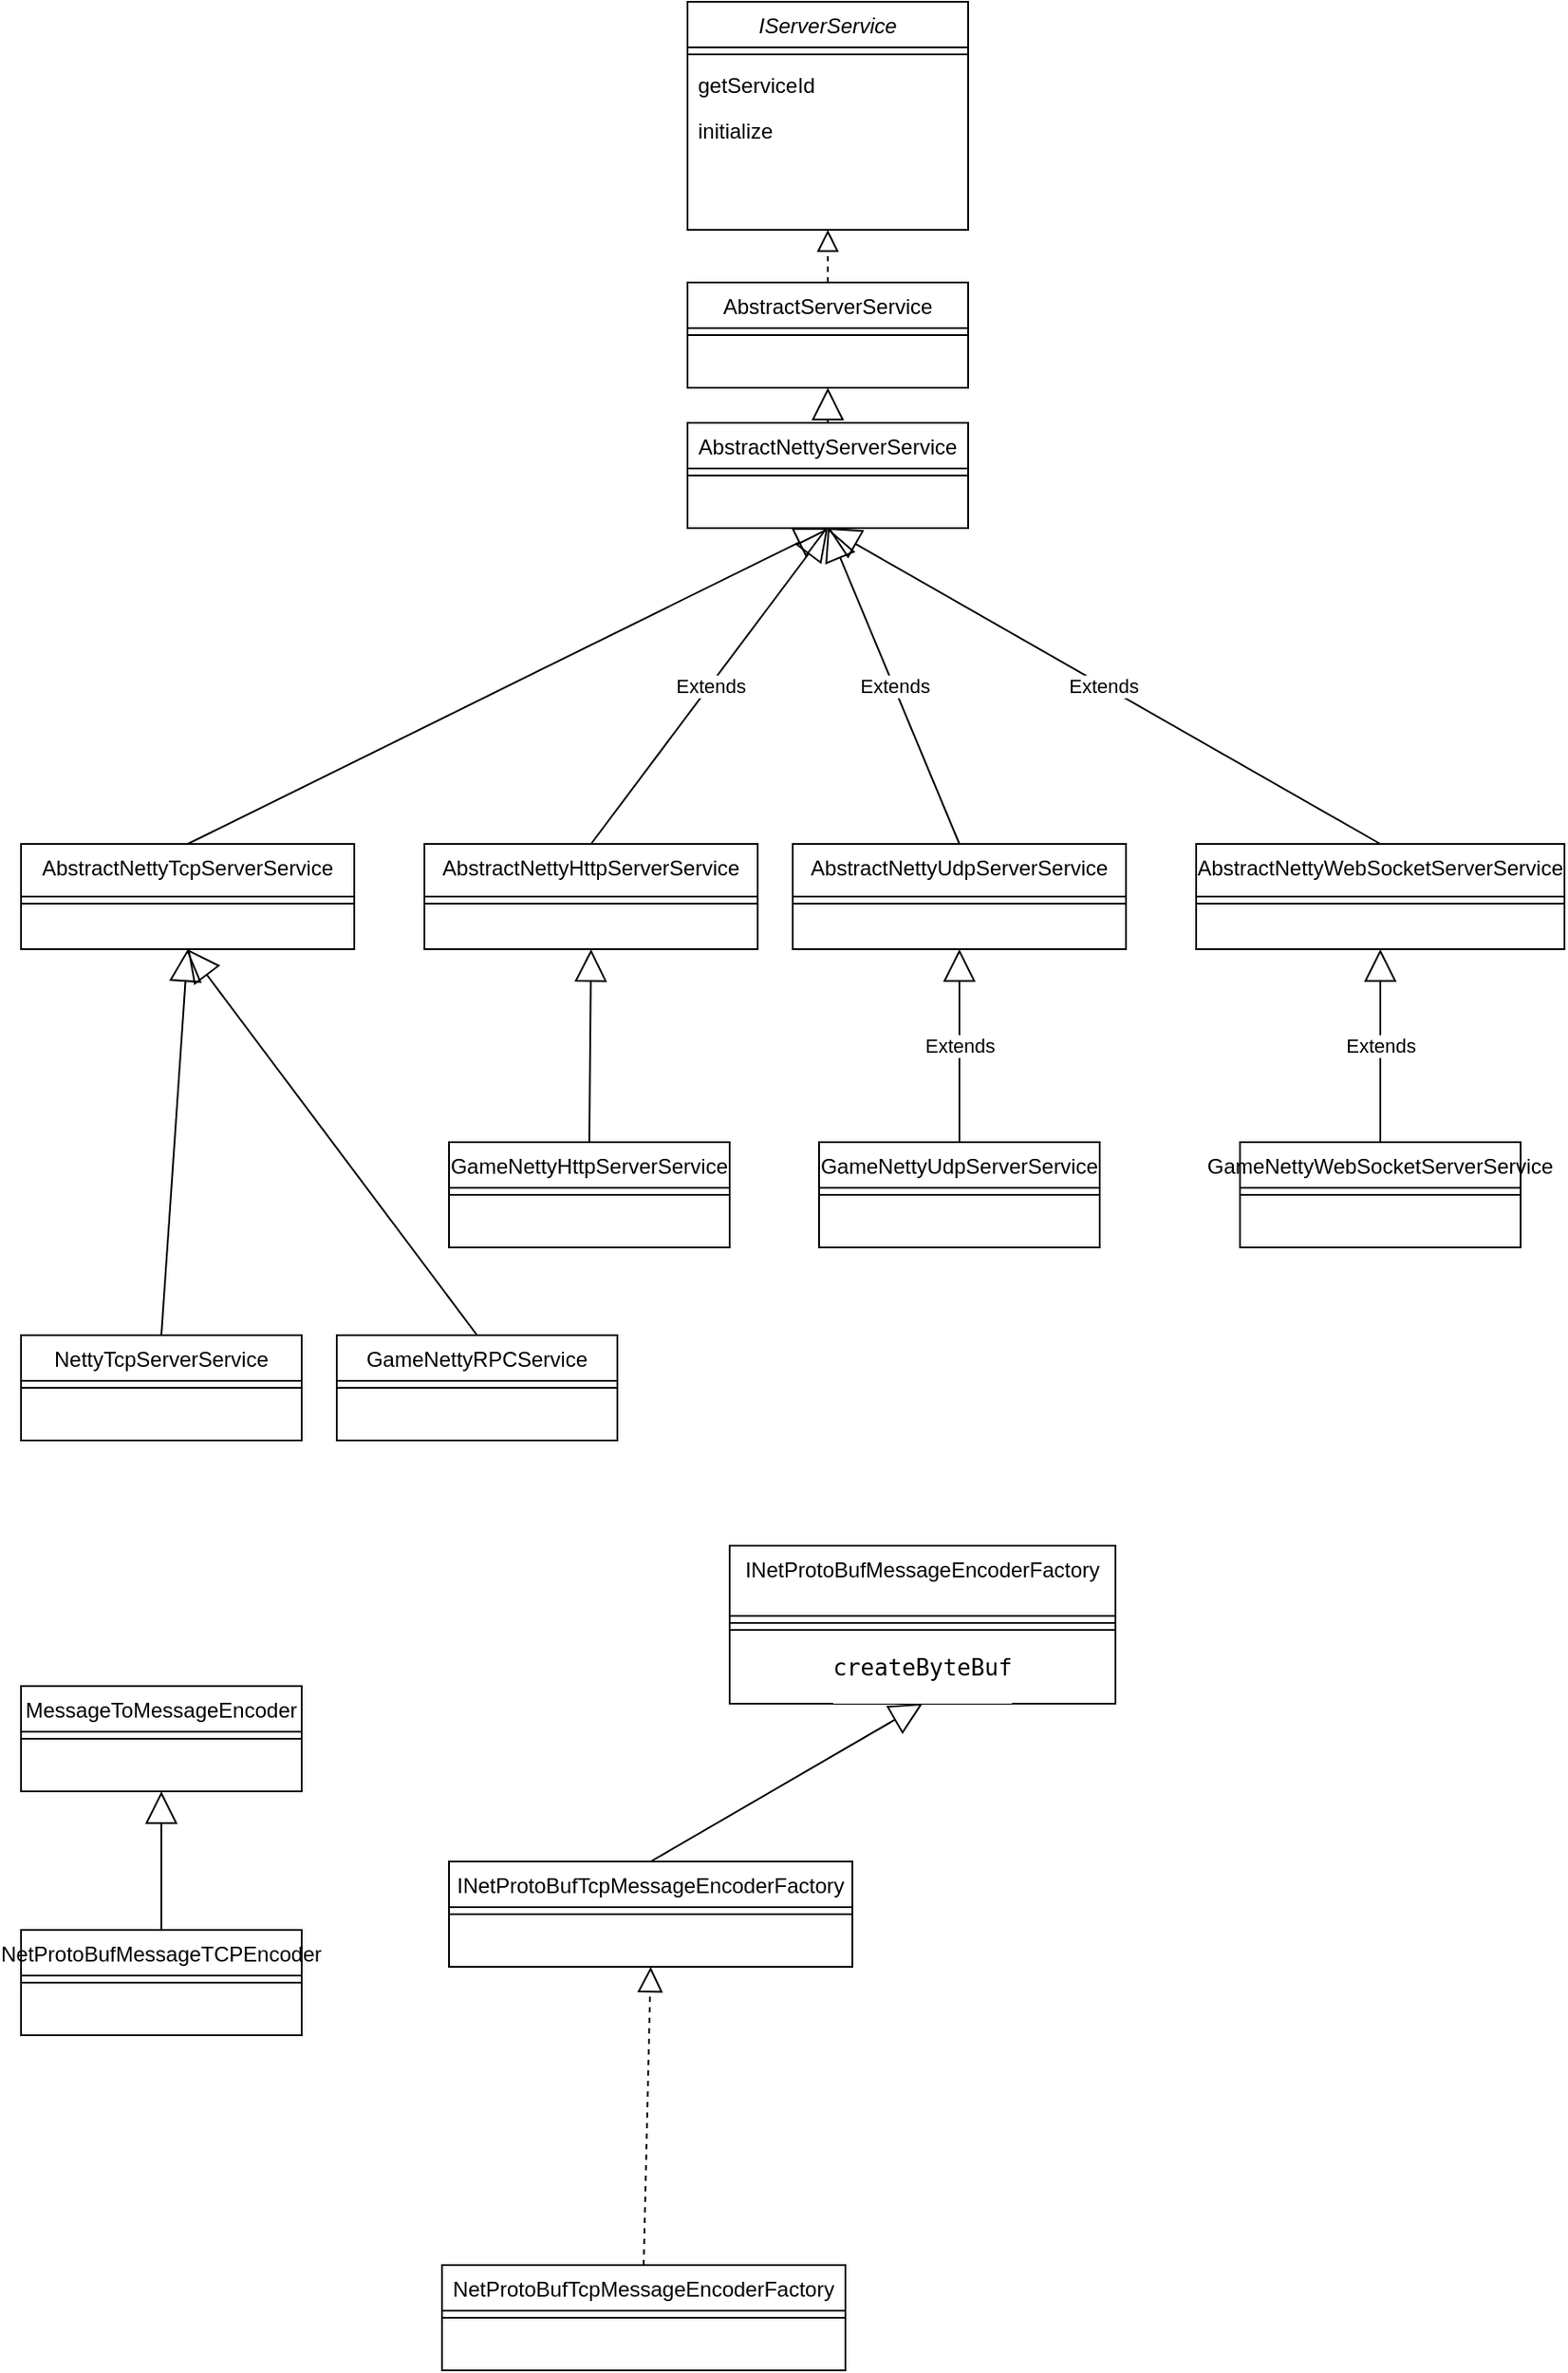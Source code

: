 <mxfile version="13.5.3" type="github">
  <diagram id="C5RBs43oDa-KdzZeNtuy" name="Page-1">
    <mxGraphModel dx="1873" dy="494" grid="1" gridSize="10" guides="1" tooltips="1" connect="1" arrows="1" fold="1" page="1" pageScale="1" pageWidth="827" pageHeight="1169" math="0" shadow="0">
      <root>
        <mxCell id="WIyWlLk6GJQsqaUBKTNV-0" />
        <mxCell id="WIyWlLk6GJQsqaUBKTNV-1" parent="WIyWlLk6GJQsqaUBKTNV-0" />
        <mxCell id="zkfFHV4jXpPFQw0GAbJ--12" value="" style="endArrow=block;dashed=1;endFill=0;endSize=10;html=1;shadow=0;fontFamily=Helvetica;fontSize=11;fontColor=#000000;align=center;strokeColor=#000000;strokeWidth=1;edgeStyle=elbowEdgeStyle;elbow=vertical;" parent="WIyWlLk6GJQsqaUBKTNV-1" source="zkfFHV4jXpPFQw0GAbJ--6" target="zkfFHV4jXpPFQw0GAbJ--0" edge="1">
          <mxGeometry width="160" relative="1" as="geometry">
            <mxPoint x="200" y="203" as="sourcePoint" />
            <mxPoint x="200" y="203" as="targetPoint" />
          </mxGeometry>
        </mxCell>
        <mxCell id="z5aUEVJomL7_sXk2BLUl-4" value="" style="endArrow=block;endSize=16;endFill=0;html=1;entryX=0.5;entryY=1;entryDx=0;entryDy=0;exitX=0.5;exitY=0;exitDx=0;exitDy=0;" edge="1" parent="WIyWlLk6GJQsqaUBKTNV-1" source="z5aUEVJomL7_sXk2BLUl-2" target="zkfFHV4jXpPFQw0GAbJ--6">
          <mxGeometry y="10" width="160" relative="1" as="geometry">
            <mxPoint x="190" y="350" as="sourcePoint" />
            <mxPoint x="350" y="350" as="targetPoint" />
            <Array as="points" />
            <mxPoint as="offset" />
          </mxGeometry>
        </mxCell>
        <mxCell id="z5aUEVJomL7_sXk2BLUl-7" value="" style="endArrow=block;endSize=16;endFill=0;html=1;entryX=0.5;entryY=1;entryDx=0;entryDy=0;exitX=0.5;exitY=0;exitDx=0;exitDy=0;" edge="1" parent="WIyWlLk6GJQsqaUBKTNV-1" source="z5aUEVJomL7_sXk2BLUl-5" target="z5aUEVJomL7_sXk2BLUl-2">
          <mxGeometry y="10" width="160" relative="1" as="geometry">
            <mxPoint x="200" y="477" as="sourcePoint" />
            <mxPoint x="199.5" y="410" as="targetPoint" />
            <Array as="points" />
            <mxPoint as="offset" />
          </mxGeometry>
        </mxCell>
        <mxCell id="z5aUEVJomL7_sXk2BLUl-11" value="" style="endArrow=block;endSize=16;endFill=0;html=1;entryX=0.5;entryY=1;entryDx=0;entryDy=0;exitX=0.5;exitY=0;exitDx=0;exitDy=0;" edge="1" parent="WIyWlLk6GJQsqaUBKTNV-1" source="z5aUEVJomL7_sXk2BLUl-8" target="z5aUEVJomL7_sXk2BLUl-5">
          <mxGeometry y="10" width="160" relative="1" as="geometry">
            <mxPoint x="200" y="607" as="sourcePoint" />
            <mxPoint x="199.5" y="540" as="targetPoint" />
            <Array as="points" />
            <mxPoint as="offset" />
          </mxGeometry>
        </mxCell>
        <mxCell id="z5aUEVJomL7_sXk2BLUl-5" value="AbstractNettyTcpServerService" style="swimlane;fontStyle=0;align=center;verticalAlign=top;childLayout=stackLayout;horizontal=1;startSize=30;horizontalStack=0;resizeParent=1;resizeLast=0;collapsible=1;marginBottom=0;rounded=0;shadow=0;strokeWidth=1;" vertex="1" parent="WIyWlLk6GJQsqaUBKTNV-1">
          <mxGeometry x="10" y="490" width="190" height="60" as="geometry">
            <mxRectangle x="130" y="380" width="160" height="26" as="alternateBounds" />
          </mxGeometry>
        </mxCell>
        <mxCell id="z5aUEVJomL7_sXk2BLUl-6" value="" style="line;html=1;strokeWidth=1;align=left;verticalAlign=middle;spacingTop=-1;spacingLeft=3;spacingRight=3;rotatable=0;labelPosition=right;points=[];portConstraint=eastwest;" vertex="1" parent="z5aUEVJomL7_sXk2BLUl-5">
          <mxGeometry y="30" width="190" height="8" as="geometry" />
        </mxCell>
        <mxCell id="z5aUEVJomL7_sXk2BLUl-14" value="Extends" style="endArrow=block;endSize=16;endFill=0;html=1;exitX=0.5;exitY=0;exitDx=0;exitDy=0;entryX=0.5;entryY=1;entryDx=0;entryDy=0;" edge="1" parent="WIyWlLk6GJQsqaUBKTNV-1" source="z5aUEVJomL7_sXk2BLUl-12" target="z5aUEVJomL7_sXk2BLUl-2">
          <mxGeometry width="160" relative="1" as="geometry">
            <mxPoint x="180" y="440" as="sourcePoint" />
            <mxPoint x="340" y="440" as="targetPoint" />
          </mxGeometry>
        </mxCell>
        <mxCell id="z5aUEVJomL7_sXk2BLUl-12" value="AbstractNettyHttpServerService" style="swimlane;fontStyle=0;align=center;verticalAlign=top;childLayout=stackLayout;horizontal=1;startSize=30;horizontalStack=0;resizeParent=1;resizeLast=0;collapsible=1;marginBottom=0;rounded=0;shadow=0;strokeWidth=1;" vertex="1" parent="WIyWlLk6GJQsqaUBKTNV-1">
          <mxGeometry x="240" y="490" width="190" height="60" as="geometry">
            <mxRectangle x="130" y="380" width="160" height="26" as="alternateBounds" />
          </mxGeometry>
        </mxCell>
        <mxCell id="z5aUEVJomL7_sXk2BLUl-13" value="" style="line;html=1;strokeWidth=1;align=left;verticalAlign=middle;spacingTop=-1;spacingLeft=3;spacingRight=3;rotatable=0;labelPosition=right;points=[];portConstraint=eastwest;" vertex="1" parent="z5aUEVJomL7_sXk2BLUl-12">
          <mxGeometry y="30" width="190" height="8" as="geometry" />
        </mxCell>
        <mxCell id="z5aUEVJomL7_sXk2BLUl-18" value="AbstractNettyUdpServerService" style="swimlane;fontStyle=0;align=center;verticalAlign=top;childLayout=stackLayout;horizontal=1;startSize=30;horizontalStack=0;resizeParent=1;resizeLast=0;collapsible=1;marginBottom=0;rounded=0;shadow=0;strokeWidth=1;" vertex="1" parent="WIyWlLk6GJQsqaUBKTNV-1">
          <mxGeometry x="450" y="490" width="190" height="60" as="geometry">
            <mxRectangle x="130" y="380" width="160" height="26" as="alternateBounds" />
          </mxGeometry>
        </mxCell>
        <mxCell id="z5aUEVJomL7_sXk2BLUl-19" value="" style="line;html=1;strokeWidth=1;align=left;verticalAlign=middle;spacingTop=-1;spacingLeft=3;spacingRight=3;rotatable=0;labelPosition=right;points=[];portConstraint=eastwest;" vertex="1" parent="z5aUEVJomL7_sXk2BLUl-18">
          <mxGeometry y="30" width="190" height="8" as="geometry" />
        </mxCell>
        <mxCell id="z5aUEVJomL7_sXk2BLUl-20" value="AbstractNettyWebSocketServerService" style="swimlane;fontStyle=0;align=center;verticalAlign=top;childLayout=stackLayout;horizontal=1;startSize=30;horizontalStack=0;resizeParent=1;resizeLast=0;collapsible=1;marginBottom=0;rounded=0;shadow=0;strokeWidth=1;" vertex="1" parent="WIyWlLk6GJQsqaUBKTNV-1">
          <mxGeometry x="680" y="490" width="210" height="60" as="geometry">
            <mxRectangle x="130" y="380" width="160" height="26" as="alternateBounds" />
          </mxGeometry>
        </mxCell>
        <mxCell id="z5aUEVJomL7_sXk2BLUl-21" value="" style="line;html=1;strokeWidth=1;align=left;verticalAlign=middle;spacingTop=-1;spacingLeft=3;spacingRight=3;rotatable=0;labelPosition=right;points=[];portConstraint=eastwest;" vertex="1" parent="z5aUEVJomL7_sXk2BLUl-20">
          <mxGeometry y="30" width="210" height="8" as="geometry" />
        </mxCell>
        <mxCell id="z5aUEVJomL7_sXk2BLUl-22" value="Extends" style="endArrow=block;endSize=16;endFill=0;html=1;exitX=0.5;exitY=0;exitDx=0;exitDy=0;entryX=0.5;entryY=1;entryDx=0;entryDy=0;" edge="1" parent="WIyWlLk6GJQsqaUBKTNV-1" source="z5aUEVJomL7_sXk2BLUl-18" target="z5aUEVJomL7_sXk2BLUl-2">
          <mxGeometry width="160" relative="1" as="geometry">
            <mxPoint x="345" y="500" as="sourcePoint" />
            <mxPoint x="210" y="420" as="targetPoint" />
            <Array as="points" />
          </mxGeometry>
        </mxCell>
        <mxCell id="z5aUEVJomL7_sXk2BLUl-2" value="AbstractNettyServerService" style="swimlane;fontStyle=0;align=center;verticalAlign=top;childLayout=stackLayout;horizontal=1;startSize=26;horizontalStack=0;resizeParent=1;resizeLast=0;collapsible=1;marginBottom=0;rounded=0;shadow=0;strokeWidth=1;" vertex="1" parent="WIyWlLk6GJQsqaUBKTNV-1">
          <mxGeometry x="390" y="250" width="160" height="60" as="geometry">
            <mxRectangle x="130" y="380" width="160" height="26" as="alternateBounds" />
          </mxGeometry>
        </mxCell>
        <mxCell id="z5aUEVJomL7_sXk2BLUl-3" value="" style="line;html=1;strokeWidth=1;align=left;verticalAlign=middle;spacingTop=-1;spacingLeft=3;spacingRight=3;rotatable=0;labelPosition=right;points=[];portConstraint=eastwest;" vertex="1" parent="z5aUEVJomL7_sXk2BLUl-2">
          <mxGeometry y="26" width="160" height="8" as="geometry" />
        </mxCell>
        <mxCell id="z5aUEVJomL7_sXk2BLUl-24" value="Extends" style="endArrow=block;endSize=16;endFill=0;html=1;exitX=0.5;exitY=0;exitDx=0;exitDy=0;entryX=0.5;entryY=1;entryDx=0;entryDy=0;" edge="1" parent="WIyWlLk6GJQsqaUBKTNV-1" source="z5aUEVJomL7_sXk2BLUl-20" target="z5aUEVJomL7_sXk2BLUl-2">
          <mxGeometry width="160" relative="1" as="geometry">
            <mxPoint x="555" y="500" as="sourcePoint" />
            <mxPoint x="480" y="320" as="targetPoint" />
            <Array as="points" />
          </mxGeometry>
        </mxCell>
        <mxCell id="z5aUEVJomL7_sXk2BLUl-31" value="" style="endArrow=block;endSize=16;endFill=0;html=1;entryX=0.5;entryY=1;entryDx=0;entryDy=0;exitX=0.5;exitY=0;exitDx=0;exitDy=0;" edge="1" parent="WIyWlLk6GJQsqaUBKTNV-1" source="z5aUEVJomL7_sXk2BLUl-15" target="z5aUEVJomL7_sXk2BLUl-12">
          <mxGeometry y="10" width="160" relative="1" as="geometry">
            <mxPoint x="310" y="610" as="sourcePoint" />
            <mxPoint x="310" y="570" as="targetPoint" />
            <Array as="points" />
            <mxPoint as="offset" />
          </mxGeometry>
        </mxCell>
        <mxCell id="z5aUEVJomL7_sXk2BLUl-15" value="GameNettyHttpServerService" style="swimlane;fontStyle=0;align=center;verticalAlign=top;childLayout=stackLayout;horizontal=1;startSize=26;horizontalStack=0;resizeParent=1;resizeLast=0;collapsible=1;marginBottom=0;rounded=0;shadow=0;strokeWidth=1;" vertex="1" parent="WIyWlLk6GJQsqaUBKTNV-1">
          <mxGeometry x="254" y="660" width="160" height="60" as="geometry">
            <mxRectangle x="130" y="380" width="160" height="26" as="alternateBounds" />
          </mxGeometry>
        </mxCell>
        <mxCell id="z5aUEVJomL7_sXk2BLUl-16" value="" style="line;html=1;strokeWidth=1;align=left;verticalAlign=middle;spacingTop=-1;spacingLeft=3;spacingRight=3;rotatable=0;labelPosition=right;points=[];portConstraint=eastwest;" vertex="1" parent="z5aUEVJomL7_sXk2BLUl-15">
          <mxGeometry y="26" width="160" height="8" as="geometry" />
        </mxCell>
        <mxCell id="z5aUEVJomL7_sXk2BLUl-26" value="Extends" style="endArrow=block;endSize=16;endFill=0;html=1;entryX=0.5;entryY=1;entryDx=0;entryDy=0;" edge="1" parent="WIyWlLk6GJQsqaUBKTNV-1" source="z5aUEVJomL7_sXk2BLUl-25" target="z5aUEVJomL7_sXk2BLUl-18">
          <mxGeometry width="160" relative="1" as="geometry">
            <mxPoint x="580" y="600" as="sourcePoint" />
            <mxPoint x="560" y="600" as="targetPoint" />
          </mxGeometry>
        </mxCell>
        <mxCell id="z5aUEVJomL7_sXk2BLUl-25" value="GameNettyUdpServerService" style="swimlane;fontStyle=0;align=center;verticalAlign=top;childLayout=stackLayout;horizontal=1;startSize=26;horizontalStack=0;resizeParent=1;resizeLast=0;collapsible=1;marginBottom=0;rounded=0;shadow=0;strokeWidth=1;" vertex="1" parent="WIyWlLk6GJQsqaUBKTNV-1">
          <mxGeometry x="465" y="660" width="160" height="60" as="geometry">
            <mxRectangle x="130" y="380" width="160" height="26" as="alternateBounds" />
          </mxGeometry>
        </mxCell>
        <mxCell id="z5aUEVJomL7_sXk2BLUl-27" value="" style="line;html=1;strokeWidth=1;align=left;verticalAlign=middle;spacingTop=-1;spacingLeft=3;spacingRight=3;rotatable=0;labelPosition=right;points=[];portConstraint=eastwest;" vertex="1" parent="z5aUEVJomL7_sXk2BLUl-25">
          <mxGeometry y="26" width="160" height="8" as="geometry" />
        </mxCell>
        <mxCell id="z5aUEVJomL7_sXk2BLUl-29" value="Extends" style="endArrow=block;endSize=16;endFill=0;html=1;entryX=0.5;entryY=1;entryDx=0;entryDy=0;exitX=0.5;exitY=0;exitDx=0;exitDy=0;" edge="1" parent="WIyWlLk6GJQsqaUBKTNV-1" source="z5aUEVJomL7_sXk2BLUl-28" target="z5aUEVJomL7_sXk2BLUl-20">
          <mxGeometry width="160" relative="1" as="geometry">
            <mxPoint x="820" y="620" as="sourcePoint" />
            <mxPoint x="810" y="570" as="targetPoint" />
          </mxGeometry>
        </mxCell>
        <mxCell id="z5aUEVJomL7_sXk2BLUl-28" value="GameNettyWebSocketServerService" style="swimlane;fontStyle=0;align=center;verticalAlign=top;childLayout=stackLayout;horizontal=1;startSize=26;horizontalStack=0;resizeParent=1;resizeLast=0;collapsible=1;marginBottom=0;rounded=0;shadow=0;strokeWidth=1;" vertex="1" parent="WIyWlLk6GJQsqaUBKTNV-1">
          <mxGeometry x="705" y="660" width="160" height="60" as="geometry">
            <mxRectangle x="130" y="380" width="160" height="26" as="alternateBounds" />
          </mxGeometry>
        </mxCell>
        <mxCell id="z5aUEVJomL7_sXk2BLUl-30" value="" style="line;html=1;strokeWidth=1;align=left;verticalAlign=middle;spacingTop=-1;spacingLeft=3;spacingRight=3;rotatable=0;labelPosition=right;points=[];portConstraint=eastwest;" vertex="1" parent="z5aUEVJomL7_sXk2BLUl-28">
          <mxGeometry y="26" width="160" height="8" as="geometry" />
        </mxCell>
        <mxCell id="z5aUEVJomL7_sXk2BLUl-34" value="" style="endArrow=block;endSize=16;endFill=0;html=1;entryX=0.5;entryY=1;entryDx=0;entryDy=0;exitX=0.5;exitY=0;exitDx=0;exitDy=0;" edge="1" parent="WIyWlLk6GJQsqaUBKTNV-1" source="z5aUEVJomL7_sXk2BLUl-32" target="z5aUEVJomL7_sXk2BLUl-5">
          <mxGeometry y="10" width="160" relative="1" as="geometry">
            <mxPoint x="115" y="670" as="sourcePoint" />
            <mxPoint x="115" y="560" as="targetPoint" />
            <Array as="points" />
            <mxPoint as="offset" />
          </mxGeometry>
        </mxCell>
        <mxCell id="z5aUEVJomL7_sXk2BLUl-8" value="NettyTcpServerService" style="swimlane;fontStyle=0;align=center;verticalAlign=top;childLayout=stackLayout;horizontal=1;startSize=26;horizontalStack=0;resizeParent=1;resizeLast=0;collapsible=1;marginBottom=0;rounded=0;shadow=0;strokeWidth=1;" vertex="1" parent="WIyWlLk6GJQsqaUBKTNV-1">
          <mxGeometry x="10" y="770" width="160" height="60" as="geometry">
            <mxRectangle x="130" y="380" width="160" height="26" as="alternateBounds" />
          </mxGeometry>
        </mxCell>
        <mxCell id="z5aUEVJomL7_sXk2BLUl-9" value="" style="line;html=1;strokeWidth=1;align=left;verticalAlign=middle;spacingTop=-1;spacingLeft=3;spacingRight=3;rotatable=0;labelPosition=right;points=[];portConstraint=eastwest;" vertex="1" parent="z5aUEVJomL7_sXk2BLUl-8">
          <mxGeometry y="26" width="160" height="8" as="geometry" />
        </mxCell>
        <mxCell id="z5aUEVJomL7_sXk2BLUl-32" value="GameNettyRPCService" style="swimlane;fontStyle=0;align=center;verticalAlign=top;childLayout=stackLayout;horizontal=1;startSize=26;horizontalStack=0;resizeParent=1;resizeLast=0;collapsible=1;marginBottom=0;rounded=0;shadow=0;strokeWidth=1;" vertex="1" parent="WIyWlLk6GJQsqaUBKTNV-1">
          <mxGeometry x="190" y="770" width="160" height="60" as="geometry">
            <mxRectangle x="130" y="380" width="160" height="26" as="alternateBounds" />
          </mxGeometry>
        </mxCell>
        <mxCell id="z5aUEVJomL7_sXk2BLUl-33" value="" style="line;html=1;strokeWidth=1;align=left;verticalAlign=middle;spacingTop=-1;spacingLeft=3;spacingRight=3;rotatable=0;labelPosition=right;points=[];portConstraint=eastwest;" vertex="1" parent="z5aUEVJomL7_sXk2BLUl-32">
          <mxGeometry y="26" width="160" height="8" as="geometry" />
        </mxCell>
        <mxCell id="zkfFHV4jXpPFQw0GAbJ--6" value="AbstractServerService" style="swimlane;fontStyle=0;align=center;verticalAlign=top;childLayout=stackLayout;horizontal=1;startSize=26;horizontalStack=0;resizeParent=1;resizeLast=0;collapsible=1;marginBottom=0;rounded=0;shadow=0;strokeWidth=1;" parent="WIyWlLk6GJQsqaUBKTNV-1" vertex="1">
          <mxGeometry x="390" y="170" width="160" height="60" as="geometry">
            <mxRectangle x="130" y="380" width="160" height="26" as="alternateBounds" />
          </mxGeometry>
        </mxCell>
        <mxCell id="zkfFHV4jXpPFQw0GAbJ--9" value="" style="line;html=1;strokeWidth=1;align=left;verticalAlign=middle;spacingTop=-1;spacingLeft=3;spacingRight=3;rotatable=0;labelPosition=right;points=[];portConstraint=eastwest;" parent="zkfFHV4jXpPFQw0GAbJ--6" vertex="1">
          <mxGeometry y="26" width="160" height="8" as="geometry" />
        </mxCell>
        <mxCell id="zkfFHV4jXpPFQw0GAbJ--0" value="IServerService" style="swimlane;fontStyle=2;align=center;verticalAlign=top;childLayout=stackLayout;horizontal=1;startSize=26;horizontalStack=0;resizeParent=1;resizeLast=0;collapsible=1;marginBottom=0;rounded=0;shadow=0;strokeWidth=1;" parent="WIyWlLk6GJQsqaUBKTNV-1" vertex="1">
          <mxGeometry x="390" y="10" width="160" height="130" as="geometry">
            <mxRectangle x="230" y="140" width="160" height="26" as="alternateBounds" />
          </mxGeometry>
        </mxCell>
        <mxCell id="zkfFHV4jXpPFQw0GAbJ--4" value="" style="line;html=1;strokeWidth=1;align=left;verticalAlign=middle;spacingTop=-1;spacingLeft=3;spacingRight=3;rotatable=0;labelPosition=right;points=[];portConstraint=eastwest;" parent="zkfFHV4jXpPFQw0GAbJ--0" vertex="1">
          <mxGeometry y="26" width="160" height="8" as="geometry" />
        </mxCell>
        <mxCell id="zkfFHV4jXpPFQw0GAbJ--5" value="getServiceId" style="text;align=left;verticalAlign=top;spacingLeft=4;spacingRight=4;overflow=hidden;rotatable=0;points=[[0,0.5],[1,0.5]];portConstraint=eastwest;" parent="zkfFHV4jXpPFQw0GAbJ--0" vertex="1">
          <mxGeometry y="34" width="160" height="26" as="geometry" />
        </mxCell>
        <mxCell id="z5aUEVJomL7_sXk2BLUl-0" value="initialize" style="text;align=left;verticalAlign=top;spacingLeft=4;spacingRight=4;overflow=hidden;rotatable=0;points=[[0,0.5],[1,0.5]];portConstraint=eastwest;" vertex="1" parent="zkfFHV4jXpPFQw0GAbJ--0">
          <mxGeometry y="60" width="160" height="26" as="geometry" />
        </mxCell>
        <mxCell id="z5aUEVJomL7_sXk2BLUl-36" value="MessageToMessageEncoder" style="swimlane;fontStyle=0;align=center;verticalAlign=top;childLayout=stackLayout;horizontal=1;startSize=26;horizontalStack=0;resizeParent=1;resizeLast=0;collapsible=1;marginBottom=0;rounded=0;shadow=0;strokeWidth=1;" vertex="1" parent="WIyWlLk6GJQsqaUBKTNV-1">
          <mxGeometry x="10" y="970" width="160" height="60" as="geometry">
            <mxRectangle x="130" y="380" width="160" height="26" as="alternateBounds" />
          </mxGeometry>
        </mxCell>
        <mxCell id="z5aUEVJomL7_sXk2BLUl-37" value="" style="line;html=1;strokeWidth=1;align=left;verticalAlign=middle;spacingTop=-1;spacingLeft=3;spacingRight=3;rotatable=0;labelPosition=right;points=[];portConstraint=eastwest;" vertex="1" parent="z5aUEVJomL7_sXk2BLUl-36">
          <mxGeometry y="26" width="160" height="8" as="geometry" />
        </mxCell>
        <mxCell id="z5aUEVJomL7_sXk2BLUl-38" value="NetProtoBufMessageTCPEncoder" style="swimlane;fontStyle=0;align=center;verticalAlign=top;childLayout=stackLayout;horizontal=1;startSize=26;horizontalStack=0;resizeParent=1;resizeLast=0;collapsible=1;marginBottom=0;rounded=0;shadow=0;strokeWidth=1;" vertex="1" parent="WIyWlLk6GJQsqaUBKTNV-1">
          <mxGeometry x="10" y="1109" width="160" height="60" as="geometry">
            <mxRectangle x="130" y="380" width="160" height="26" as="alternateBounds" />
          </mxGeometry>
        </mxCell>
        <mxCell id="z5aUEVJomL7_sXk2BLUl-39" value="" style="line;html=1;strokeWidth=1;align=left;verticalAlign=middle;spacingTop=-1;spacingLeft=3;spacingRight=3;rotatable=0;labelPosition=right;points=[];portConstraint=eastwest;" vertex="1" parent="z5aUEVJomL7_sXk2BLUl-38">
          <mxGeometry y="26" width="160" height="8" as="geometry" />
        </mxCell>
        <mxCell id="z5aUEVJomL7_sXk2BLUl-40" value="" style="endArrow=block;endSize=16;endFill=0;html=1;entryX=0.5;entryY=1;entryDx=0;entryDy=0;exitX=0.5;exitY=0;exitDx=0;exitDy=0;" edge="1" parent="WIyWlLk6GJQsqaUBKTNV-1" source="z5aUEVJomL7_sXk2BLUl-38" target="z5aUEVJomL7_sXk2BLUl-36">
          <mxGeometry y="10" width="160" relative="1" as="geometry">
            <mxPoint x="110" y="1090" as="sourcePoint" />
            <mxPoint x="190" y="980" as="targetPoint" />
            <Array as="points" />
            <mxPoint as="offset" />
          </mxGeometry>
        </mxCell>
        <mxCell id="z5aUEVJomL7_sXk2BLUl-41" value="INetProtoBufMessageEncoderFactory" style="swimlane;fontStyle=0;align=center;verticalAlign=top;childLayout=stackLayout;horizontal=1;startSize=40;horizontalStack=0;resizeParent=1;resizeLast=0;collapsible=1;marginBottom=0;rounded=0;shadow=0;strokeWidth=1;" vertex="1" parent="WIyWlLk6GJQsqaUBKTNV-1">
          <mxGeometry x="414" y="890" width="220" height="90" as="geometry">
            <mxRectangle x="130" y="380" width="160" height="26" as="alternateBounds" />
          </mxGeometry>
        </mxCell>
        <mxCell id="z5aUEVJomL7_sXk2BLUl-42" value="" style="line;html=1;strokeWidth=1;align=left;verticalAlign=middle;spacingTop=-1;spacingLeft=3;spacingRight=3;rotatable=0;labelPosition=right;points=[];portConstraint=eastwest;" vertex="1" parent="z5aUEVJomL7_sXk2BLUl-41">
          <mxGeometry y="40" width="220" height="8" as="geometry" />
        </mxCell>
        <mxCell id="z5aUEVJomL7_sXk2BLUl-45" value="&lt;pre style=&quot;font-family: &amp;quot;jetbrains mono&amp;quot;, monospace; font-size: 9.8pt;&quot;&gt;&lt;span style=&quot;&quot;&gt;createByteBuf&lt;/span&gt;&lt;/pre&gt;" style="whiteSpace=wrap;html=1;labelBackgroundColor=#ffffff;" vertex="1" parent="z5aUEVJomL7_sXk2BLUl-41">
          <mxGeometry y="48" width="220" height="42" as="geometry" />
        </mxCell>
        <mxCell id="z5aUEVJomL7_sXk2BLUl-49" value="" style="endArrow=block;endSize=16;endFill=0;html=1;exitX=0.5;exitY=0;exitDx=0;exitDy=0;entryX=0.5;entryY=1;entryDx=0;entryDy=0;" edge="1" parent="WIyWlLk6GJQsqaUBKTNV-1" source="z5aUEVJomL7_sXk2BLUl-47" target="z5aUEVJomL7_sXk2BLUl-41">
          <mxGeometry y="10" width="160" relative="1" as="geometry">
            <mxPoint x="523.41" y="1059" as="sourcePoint" />
            <mxPoint x="530" y="1010" as="targetPoint" />
            <Array as="points" />
            <mxPoint as="offset" />
          </mxGeometry>
        </mxCell>
        <mxCell id="z5aUEVJomL7_sXk2BLUl-52" value="" style="endArrow=block;dashed=1;endFill=0;endSize=12;html=1;fontColor=#000000;exitX=0.5;exitY=0;exitDx=0;exitDy=0;entryX=0.5;entryY=1;entryDx=0;entryDy=0;" edge="1" parent="WIyWlLk6GJQsqaUBKTNV-1" source="z5aUEVJomL7_sXk2BLUl-50" target="z5aUEVJomL7_sXk2BLUl-47">
          <mxGeometry width="160" relative="1" as="geometry">
            <mxPoint x="480" y="1220" as="sourcePoint" />
            <mxPoint x="640" y="1220" as="targetPoint" />
          </mxGeometry>
        </mxCell>
        <mxCell id="z5aUEVJomL7_sXk2BLUl-50" value="NetProtoBufTcpMessageEncoderFactory" style="swimlane;fontStyle=0;align=center;verticalAlign=top;childLayout=stackLayout;horizontal=1;startSize=26;horizontalStack=0;resizeParent=1;resizeLast=0;collapsible=1;marginBottom=0;rounded=0;shadow=0;strokeWidth=1;" vertex="1" parent="WIyWlLk6GJQsqaUBKTNV-1">
          <mxGeometry x="250" y="1300" width="230" height="60" as="geometry">
            <mxRectangle x="130" y="380" width="160" height="26" as="alternateBounds" />
          </mxGeometry>
        </mxCell>
        <mxCell id="z5aUEVJomL7_sXk2BLUl-51" value="" style="line;html=1;strokeWidth=1;align=left;verticalAlign=middle;spacingTop=-1;spacingLeft=3;spacingRight=3;rotatable=0;labelPosition=right;points=[];portConstraint=eastwest;" vertex="1" parent="z5aUEVJomL7_sXk2BLUl-50">
          <mxGeometry y="26" width="230" height="8" as="geometry" />
        </mxCell>
        <mxCell id="z5aUEVJomL7_sXk2BLUl-47" value="INetProtoBufTcpMessageEncoderFactory" style="swimlane;fontStyle=0;align=center;verticalAlign=top;childLayout=stackLayout;horizontal=1;startSize=26;horizontalStack=0;resizeParent=1;resizeLast=0;collapsible=1;marginBottom=0;rounded=0;shadow=0;strokeWidth=1;" vertex="1" parent="WIyWlLk6GJQsqaUBKTNV-1">
          <mxGeometry x="254" y="1070" width="230" height="60" as="geometry">
            <mxRectangle x="130" y="380" width="160" height="26" as="alternateBounds" />
          </mxGeometry>
        </mxCell>
        <mxCell id="z5aUEVJomL7_sXk2BLUl-48" value="" style="line;html=1;strokeWidth=1;align=left;verticalAlign=middle;spacingTop=-1;spacingLeft=3;spacingRight=3;rotatable=0;labelPosition=right;points=[];portConstraint=eastwest;" vertex="1" parent="z5aUEVJomL7_sXk2BLUl-47">
          <mxGeometry y="26" width="230" height="8" as="geometry" />
        </mxCell>
      </root>
    </mxGraphModel>
  </diagram>
</mxfile>

